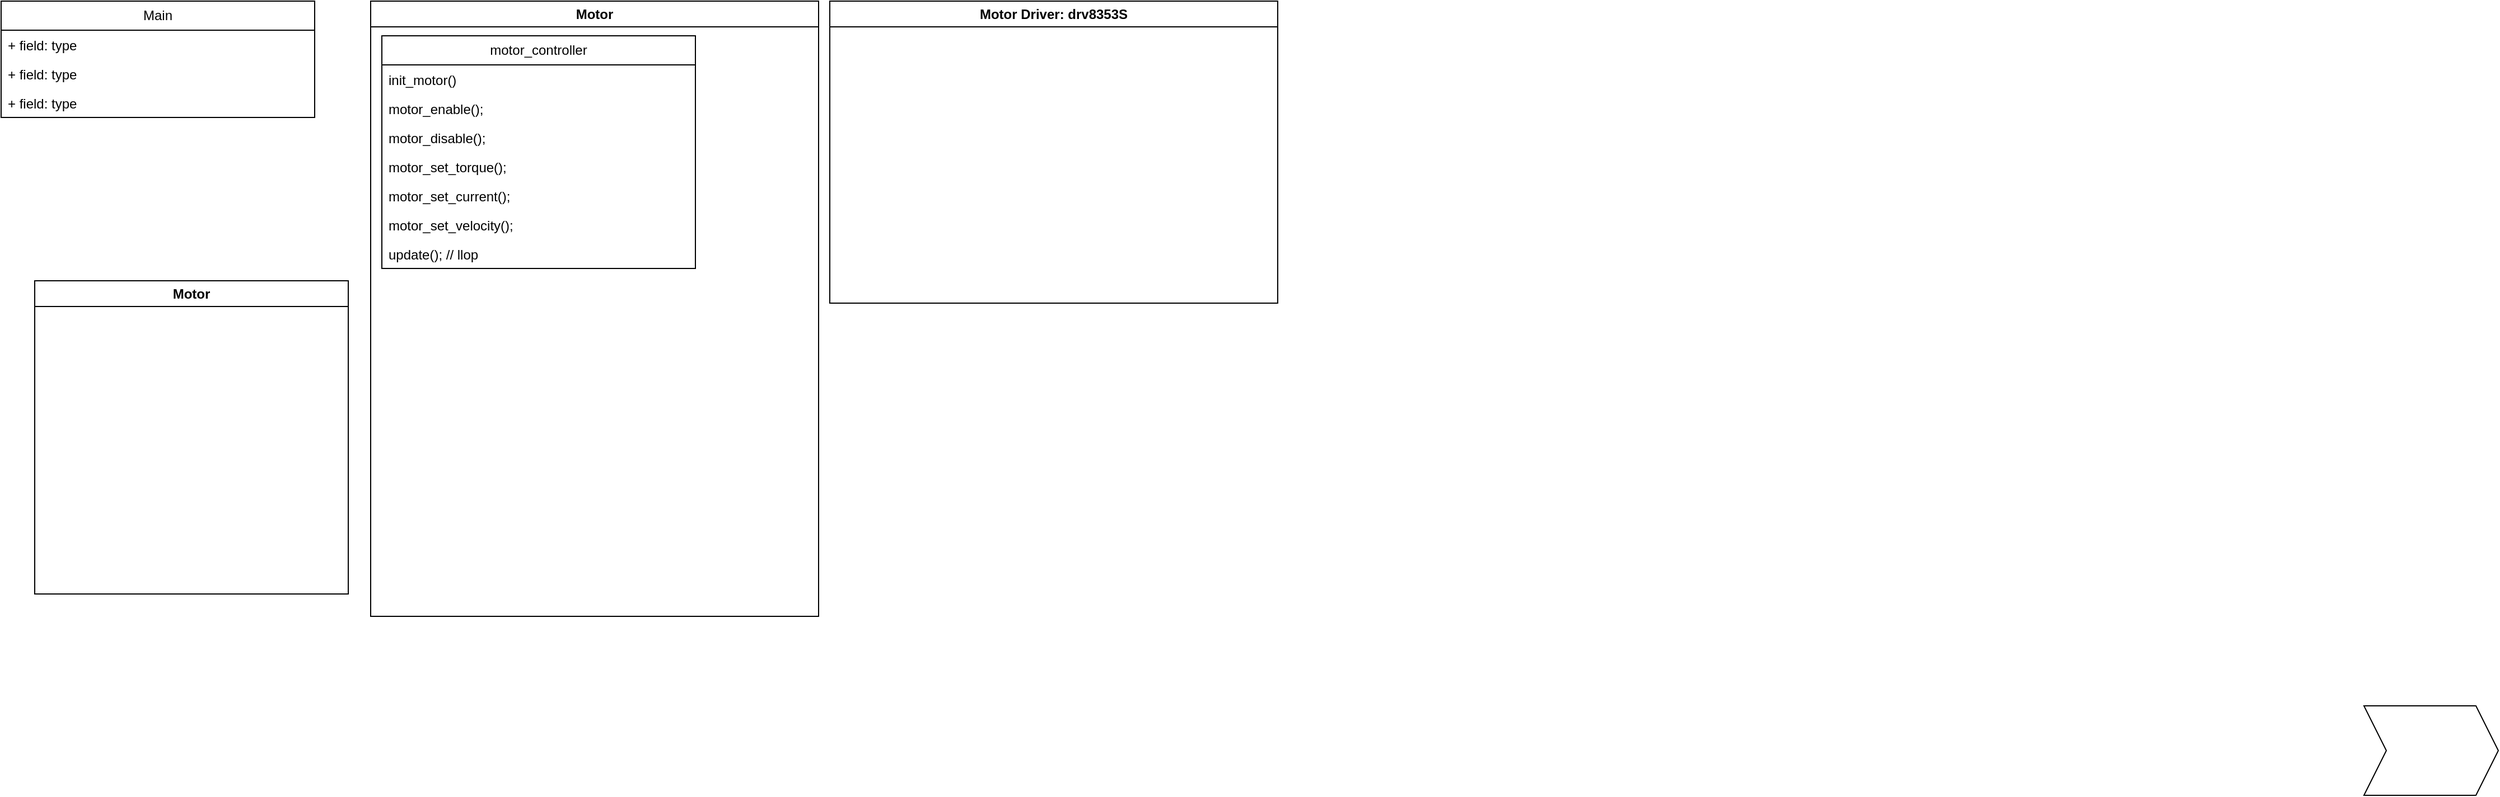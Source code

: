 <mxfile pages="2">
    <diagram name="Page-1" id="9f46799a-70d6-7492-0946-bef42562c5a5">
        <mxGraphModel dx="2577" dy="865" grid="1" gridSize="10" guides="1" tooltips="1" connect="1" arrows="1" fold="1" page="1" pageScale="1" pageWidth="1100" pageHeight="850" background="none" math="0" shadow="0">
            <root>
                <mxCell id="0"/>
                <mxCell id="1" parent="0"/>
                <mxCell id="BvlduwWM6QDGMNci_ojr-10" value="" style="shape=step;perimeter=stepPerimeter;whiteSpace=wrap;html=1;fixedSize=1;" parent="1" vertex="1">
                    <mxGeometry x="1040" y="680" width="120" height="80" as="geometry"/>
                </mxCell>
                <mxCell id="BvlduwWM6QDGMNci_ojr-11" value="Motor" style="swimlane;whiteSpace=wrap;html=1;startSize=23;" parent="1" vertex="1">
                    <mxGeometry x="-740" y="50" width="400" height="550" as="geometry"/>
                </mxCell>
                <mxCell id="35DiJFL7X5QgOkixbl-2-12" value="motor_controller" style="swimlane;fontStyle=0;childLayout=stackLayout;horizontal=1;startSize=26;fillColor=none;horizontalStack=0;resizeParent=1;resizeParentMax=0;resizeLast=0;collapsible=1;marginBottom=0;whiteSpace=wrap;html=1;" parent="BvlduwWM6QDGMNci_ojr-11" vertex="1">
                    <mxGeometry x="10" y="31" width="280" height="208" as="geometry"/>
                </mxCell>
                <mxCell id="35DiJFL7X5QgOkixbl-2-14" value="init_motor()" style="text;strokeColor=none;fillColor=none;align=left;verticalAlign=top;spacingLeft=4;spacingRight=4;overflow=hidden;rotatable=0;points=[[0,0.5],[1,0.5]];portConstraint=eastwest;whiteSpace=wrap;html=1;" parent="35DiJFL7X5QgOkixbl-2-12" vertex="1">
                    <mxGeometry y="26" width="280" height="26" as="geometry"/>
                </mxCell>
                <mxCell id="35DiJFL7X5QgOkixbl-2-15" value="motor_enable();" style="text;strokeColor=none;fillColor=none;align=left;verticalAlign=top;spacingLeft=4;spacingRight=4;overflow=hidden;rotatable=0;points=[[0,0.5],[1,0.5]];portConstraint=eastwest;whiteSpace=wrap;html=1;" parent="35DiJFL7X5QgOkixbl-2-12" vertex="1">
                    <mxGeometry y="52" width="280" height="26" as="geometry"/>
                </mxCell>
                <mxCell id="35DiJFL7X5QgOkixbl-2-22" value="motor_disable();&amp;nbsp;" style="text;strokeColor=none;fillColor=none;align=left;verticalAlign=top;spacingLeft=4;spacingRight=4;overflow=hidden;rotatable=0;points=[[0,0.5],[1,0.5]];portConstraint=eastwest;whiteSpace=wrap;html=1;" parent="35DiJFL7X5QgOkixbl-2-12" vertex="1">
                    <mxGeometry y="78" width="280" height="26" as="geometry"/>
                </mxCell>
                <mxCell id="35DiJFL7X5QgOkixbl-2-23" value="motor_set_torque();" style="text;strokeColor=none;fillColor=none;align=left;verticalAlign=top;spacingLeft=4;spacingRight=4;overflow=hidden;rotatable=0;points=[[0,0.5],[1,0.5]];portConstraint=eastwest;whiteSpace=wrap;html=1;" parent="35DiJFL7X5QgOkixbl-2-12" vertex="1">
                    <mxGeometry y="104" width="280" height="26" as="geometry"/>
                </mxCell>
                <mxCell id="35DiJFL7X5QgOkixbl-2-25" value="motor_set_current();" style="text;strokeColor=none;fillColor=none;align=left;verticalAlign=top;spacingLeft=4;spacingRight=4;overflow=hidden;rotatable=0;points=[[0,0.5],[1,0.5]];portConstraint=eastwest;whiteSpace=wrap;html=1;" parent="35DiJFL7X5QgOkixbl-2-12" vertex="1">
                    <mxGeometry y="130" width="280" height="26" as="geometry"/>
                </mxCell>
                <mxCell id="35DiJFL7X5QgOkixbl-2-26" value="motor_set_velocity();" style="text;strokeColor=none;fillColor=none;align=left;verticalAlign=top;spacingLeft=4;spacingRight=4;overflow=hidden;rotatable=0;points=[[0,0.5],[1,0.5]];portConstraint=eastwest;whiteSpace=wrap;html=1;" parent="35DiJFL7X5QgOkixbl-2-12" vertex="1">
                    <mxGeometry y="156" width="280" height="26" as="geometry"/>
                </mxCell>
                <mxCell id="35DiJFL7X5QgOkixbl-2-24" value="update(); // llop" style="text;strokeColor=none;fillColor=none;align=left;verticalAlign=top;spacingLeft=4;spacingRight=4;overflow=hidden;rotatable=0;points=[[0,0.5],[1,0.5]];portConstraint=eastwest;whiteSpace=wrap;html=1;" parent="35DiJFL7X5QgOkixbl-2-12" vertex="1">
                    <mxGeometry y="182" width="280" height="26" as="geometry"/>
                </mxCell>
                <mxCell id="BvlduwWM6QDGMNci_ojr-13" value="Motor Driver: drv8353S" style="swimlane;whiteSpace=wrap;html=1;startSize=23;" parent="1" vertex="1">
                    <mxGeometry x="-330" y="50" width="400" height="270" as="geometry"/>
                </mxCell>
                <mxCell id="35DiJFL7X5QgOkixbl-2-17" value="Main" style="swimlane;fontStyle=0;childLayout=stackLayout;horizontal=1;startSize=26;fillColor=none;horizontalStack=0;resizeParent=1;resizeParentMax=0;resizeLast=0;collapsible=1;marginBottom=0;whiteSpace=wrap;html=1;" parent="1" vertex="1">
                    <mxGeometry x="-1070" y="50" width="280" height="104" as="geometry"/>
                </mxCell>
                <mxCell id="35DiJFL7X5QgOkixbl-2-18" value="+ field: type" style="text;strokeColor=none;fillColor=none;align=left;verticalAlign=top;spacingLeft=4;spacingRight=4;overflow=hidden;rotatable=0;points=[[0,0.5],[1,0.5]];portConstraint=eastwest;whiteSpace=wrap;html=1;" parent="35DiJFL7X5QgOkixbl-2-17" vertex="1">
                    <mxGeometry y="26" width="280" height="26" as="geometry"/>
                </mxCell>
                <mxCell id="35DiJFL7X5QgOkixbl-2-19" value="+ field: type" style="text;strokeColor=none;fillColor=none;align=left;verticalAlign=top;spacingLeft=4;spacingRight=4;overflow=hidden;rotatable=0;points=[[0,0.5],[1,0.5]];portConstraint=eastwest;whiteSpace=wrap;html=1;" parent="35DiJFL7X5QgOkixbl-2-17" vertex="1">
                    <mxGeometry y="52" width="280" height="26" as="geometry"/>
                </mxCell>
                <mxCell id="35DiJFL7X5QgOkixbl-2-20" value="+ field: type" style="text;strokeColor=none;fillColor=none;align=left;verticalAlign=top;spacingLeft=4;spacingRight=4;overflow=hidden;rotatable=0;points=[[0,0.5],[1,0.5]];portConstraint=eastwest;whiteSpace=wrap;html=1;" parent="35DiJFL7X5QgOkixbl-2-17" vertex="1">
                    <mxGeometry y="78" width="280" height="26" as="geometry"/>
                </mxCell>
                <mxCell id="BvlduwWM6QDGMNci_ojr-14" value="Motor" style="swimlane;whiteSpace=wrap;html=1;startSize=23;" parent="1" vertex="1">
                    <mxGeometry x="-1040" y="300" width="280" height="280" as="geometry"/>
                </mxCell>
            </root>
        </mxGraphModel>
    </diagram>
    <diagram id="jV2mYvifRSu4BIT2kK3j" name="Page-2">
        <mxGraphModel grid="1" page="1" gridSize="10" guides="1" tooltips="1" connect="1" arrows="1" fold="1" pageScale="1" pageWidth="1100" pageHeight="850" math="0" shadow="0">
            <root>
                <mxCell id="0"/>
                <mxCell id="1" parent="0"/>
            </root>
        </mxGraphModel>
    </diagram>
</mxfile>